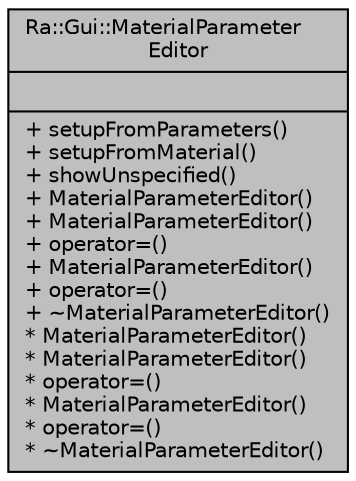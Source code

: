 digraph "Ra::Gui::MaterialParameterEditor"
{
 // INTERACTIVE_SVG=YES
 // LATEX_PDF_SIZE
  edge [fontname="Helvetica",fontsize="10",labelfontname="Helvetica",labelfontsize="10"];
  node [fontname="Helvetica",fontsize="10",shape=record];
  Node1 [label="{Ra::Gui::MaterialParameter\lEditor\n||+ setupFromParameters()\l+ setupFromMaterial()\l+ showUnspecified()\l+ MaterialParameterEditor()\l+ MaterialParameterEditor()\l+ operator=()\l+ MaterialParameterEditor()\l+ operator=()\l+ ~MaterialParameterEditor()\l* MaterialParameterEditor()\l* MaterialParameterEditor()\l* operator=()\l* MaterialParameterEditor()\l* operator=()\l* ~MaterialParameterEditor()\l}",height=0.2,width=0.4,color="black", fillcolor="grey75", style="filled", fontcolor="black",tooltip="Simple Widget for Material/RenderParameter edition A material editor will show information about the ..."];
}
